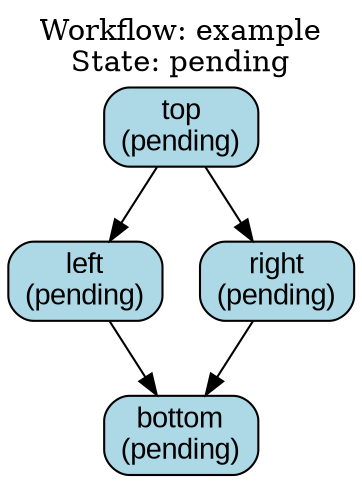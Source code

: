 digraph "example" {
  rankdir=TB;
  node [shape=box, style="rounded,filled", fontname="Arial"];
  "top" [label="top\n(pending)", fillcolor=lightblue];
  "left" [label="left\n(pending)", fillcolor=lightblue];
  "right" [label="right\n(pending)", fillcolor=lightblue];
  "bottom" [label="bottom\n(pending)", fillcolor=lightblue];
  "top" -> "left";
  "top" -> "right";
  "left" -> "bottom";
  "right" -> "bottom";
  labelloc="t";
  label="Workflow: example\nState: pending";
}
